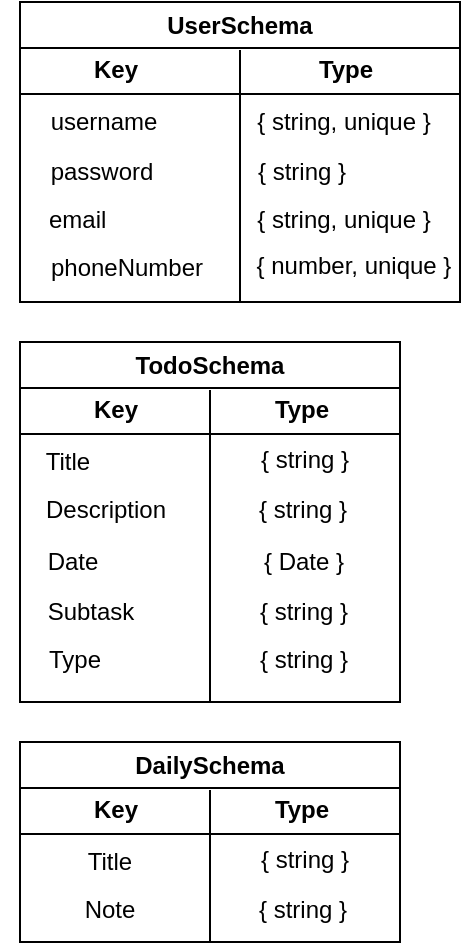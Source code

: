 <mxfile version="22.1.11" type="device">
  <diagram name="Halaman-1" id="bAcNlHUuaRhPM1Y8_Fqp">
    <mxGraphModel dx="1434" dy="780" grid="1" gridSize="10" guides="1" tooltips="1" connect="1" arrows="1" fold="1" page="1" pageScale="1" pageWidth="827" pageHeight="1169" math="0" shadow="0">
      <root>
        <mxCell id="0" />
        <mxCell id="1" parent="0" />
        <mxCell id="CKI3NZK49jf8R8d87ZoG-8" value="UserSchema" style="swimlane;whiteSpace=wrap;html=1;" vertex="1" parent="1">
          <mxGeometry x="10" y="10" width="220" height="150" as="geometry">
            <mxRectangle x="90" y="160" width="140" height="30" as="alternateBounds" />
          </mxGeometry>
        </mxCell>
        <mxCell id="CKI3NZK49jf8R8d87ZoG-4" value="username" style="text;html=1;strokeColor=none;fillColor=none;align=center;verticalAlign=middle;whiteSpace=wrap;rounded=0;" vertex="1" parent="CKI3NZK49jf8R8d87ZoG-8">
          <mxGeometry x="-6" y="53" width="96" height="14" as="geometry" />
        </mxCell>
        <mxCell id="CKI3NZK49jf8R8d87ZoG-5" value="password" style="text;html=1;strokeColor=none;fillColor=none;align=center;verticalAlign=middle;whiteSpace=wrap;rounded=0;" vertex="1" parent="CKI3NZK49jf8R8d87ZoG-8">
          <mxGeometry x="16.88" y="78" width="48.25" height="14" as="geometry" />
        </mxCell>
        <mxCell id="CKI3NZK49jf8R8d87ZoG-6" value="email&amp;nbsp;" style="text;html=1;strokeColor=none;fillColor=none;align=center;verticalAlign=middle;whiteSpace=wrap;rounded=0;" vertex="1" parent="CKI3NZK49jf8R8d87ZoG-8">
          <mxGeometry x="15.0" y="102" width="31" height="14" as="geometry" />
        </mxCell>
        <mxCell id="CKI3NZK49jf8R8d87ZoG-72" value="&lt;b&gt;Key&lt;/b&gt;" style="text;html=1;strokeColor=none;fillColor=none;align=center;verticalAlign=middle;whiteSpace=wrap;rounded=0;" vertex="1" parent="CKI3NZK49jf8R8d87ZoG-8">
          <mxGeometry x="18" y="27" width="60" height="14" as="geometry" />
        </mxCell>
        <mxCell id="CKI3NZK49jf8R8d87ZoG-73" value="" style="endArrow=none;html=1;rounded=0;exitX=0.5;exitY=1;exitDx=0;exitDy=0;" edge="1" parent="CKI3NZK49jf8R8d87ZoG-8" source="CKI3NZK49jf8R8d87ZoG-8">
          <mxGeometry width="50" height="50" relative="1" as="geometry">
            <mxPoint x="99.58" y="174" as="sourcePoint" />
            <mxPoint x="110" y="24" as="targetPoint" />
          </mxGeometry>
        </mxCell>
        <mxCell id="CKI3NZK49jf8R8d87ZoG-74" value="" style="endArrow=none;html=1;rounded=0;" edge="1" parent="CKI3NZK49jf8R8d87ZoG-8">
          <mxGeometry width="50" height="50" relative="1" as="geometry">
            <mxPoint y="46" as="sourcePoint" />
            <mxPoint x="100" y="46" as="targetPoint" />
          </mxGeometry>
        </mxCell>
        <mxCell id="CKI3NZK49jf8R8d87ZoG-76" value="" style="endArrow=none;html=1;rounded=0;" edge="1" parent="CKI3NZK49jf8R8d87ZoG-8">
          <mxGeometry width="50" height="50" relative="1" as="geometry">
            <mxPoint x="100" y="46" as="sourcePoint" />
            <mxPoint x="220" y="46" as="targetPoint" />
          </mxGeometry>
        </mxCell>
        <mxCell id="CKI3NZK49jf8R8d87ZoG-77" value="phoneNumber" style="text;html=1;strokeColor=none;fillColor=none;align=center;verticalAlign=middle;whiteSpace=wrap;rounded=0;" vertex="1" parent="CKI3NZK49jf8R8d87ZoG-8">
          <mxGeometry x="8.5" y="126" width="88.5" height="14" as="geometry" />
        </mxCell>
        <mxCell id="CKI3NZK49jf8R8d87ZoG-78" value="{ string, unique }" style="text;html=1;strokeColor=none;fillColor=none;align=center;verticalAlign=middle;whiteSpace=wrap;rounded=0;" vertex="1" parent="CKI3NZK49jf8R8d87ZoG-8">
          <mxGeometry x="114" y="53" width="96" height="14" as="geometry" />
        </mxCell>
        <mxCell id="CKI3NZK49jf8R8d87ZoG-79" value="{ string }" style="text;html=1;strokeColor=none;fillColor=none;align=center;verticalAlign=middle;whiteSpace=wrap;rounded=0;" vertex="1" parent="CKI3NZK49jf8R8d87ZoG-8">
          <mxGeometry x="93" y="78" width="96" height="14" as="geometry" />
        </mxCell>
        <mxCell id="CKI3NZK49jf8R8d87ZoG-80" value="{ string, unique }" style="text;html=1;strokeColor=none;fillColor=none;align=center;verticalAlign=middle;whiteSpace=wrap;rounded=0;" vertex="1" parent="CKI3NZK49jf8R8d87ZoG-8">
          <mxGeometry x="114" y="102" width="96" height="14" as="geometry" />
        </mxCell>
        <mxCell id="CKI3NZK49jf8R8d87ZoG-75" value="&lt;b&gt;Type&lt;/b&gt;" style="text;html=1;strokeColor=none;fillColor=none;align=center;verticalAlign=middle;whiteSpace=wrap;rounded=0;" vertex="1" parent="1">
          <mxGeometry x="143" y="37" width="60" height="14" as="geometry" />
        </mxCell>
        <mxCell id="CKI3NZK49jf8R8d87ZoG-81" value="{ number, unique }" style="text;html=1;strokeColor=none;fillColor=none;align=center;verticalAlign=middle;whiteSpace=wrap;rounded=0;" vertex="1" parent="1">
          <mxGeometry x="127" y="135" width="100" height="14" as="geometry" />
        </mxCell>
        <mxCell id="CKI3NZK49jf8R8d87ZoG-99" value="TodoSchema" style="swimlane;whiteSpace=wrap;html=1;" vertex="1" parent="1">
          <mxGeometry x="10" y="180" width="190" height="180" as="geometry">
            <mxRectangle x="90" y="160" width="140" height="30" as="alternateBounds" />
          </mxGeometry>
        </mxCell>
        <mxCell id="CKI3NZK49jf8R8d87ZoG-100" value="Title" style="text;html=1;strokeColor=none;fillColor=none;align=center;verticalAlign=middle;whiteSpace=wrap;rounded=0;" vertex="1" parent="CKI3NZK49jf8R8d87ZoG-99">
          <mxGeometry x="-4" y="53" width="56" height="14" as="geometry" />
        </mxCell>
        <mxCell id="CKI3NZK49jf8R8d87ZoG-101" value="Description" style="text;html=1;strokeColor=none;fillColor=none;align=center;verticalAlign=middle;whiteSpace=wrap;rounded=0;" vertex="1" parent="CKI3NZK49jf8R8d87ZoG-99">
          <mxGeometry x="18.88" y="77" width="48.25" height="14" as="geometry" />
        </mxCell>
        <mxCell id="CKI3NZK49jf8R8d87ZoG-103" value="&lt;b&gt;Key&lt;/b&gt;" style="text;html=1;strokeColor=none;fillColor=none;align=center;verticalAlign=middle;whiteSpace=wrap;rounded=0;" vertex="1" parent="CKI3NZK49jf8R8d87ZoG-99">
          <mxGeometry x="18" y="27" width="60" height="14" as="geometry" />
        </mxCell>
        <mxCell id="CKI3NZK49jf8R8d87ZoG-104" value="" style="endArrow=none;html=1;rounded=0;exitX=0.5;exitY=1;exitDx=0;exitDy=0;" edge="1" parent="CKI3NZK49jf8R8d87ZoG-99" source="CKI3NZK49jf8R8d87ZoG-99">
          <mxGeometry width="50" height="50" relative="1" as="geometry">
            <mxPoint x="99.58" y="174" as="sourcePoint" />
            <mxPoint x="95" y="24" as="targetPoint" />
          </mxGeometry>
        </mxCell>
        <mxCell id="CKI3NZK49jf8R8d87ZoG-105" value="" style="endArrow=none;html=1;rounded=0;" edge="1" parent="CKI3NZK49jf8R8d87ZoG-99">
          <mxGeometry width="50" height="50" relative="1" as="geometry">
            <mxPoint y="46" as="sourcePoint" />
            <mxPoint x="100" y="46" as="targetPoint" />
          </mxGeometry>
        </mxCell>
        <mxCell id="CKI3NZK49jf8R8d87ZoG-106" value="" style="endArrow=none;html=1;rounded=0;" edge="1" parent="CKI3NZK49jf8R8d87ZoG-99">
          <mxGeometry width="50" height="50" relative="1" as="geometry">
            <mxPoint x="100" y="46" as="sourcePoint" />
            <mxPoint x="190" y="46" as="targetPoint" />
          </mxGeometry>
        </mxCell>
        <mxCell id="CKI3NZK49jf8R8d87ZoG-107" value="Date" style="text;html=1;strokeColor=none;fillColor=none;align=center;verticalAlign=middle;whiteSpace=wrap;rounded=0;" vertex="1" parent="CKI3NZK49jf8R8d87ZoG-99">
          <mxGeometry x="7" y="103" width="39" height="14" as="geometry" />
        </mxCell>
        <mxCell id="CKI3NZK49jf8R8d87ZoG-108" value="{ string }" style="text;html=1;strokeColor=none;fillColor=none;align=center;verticalAlign=middle;whiteSpace=wrap;rounded=0;" vertex="1" parent="CKI3NZK49jf8R8d87ZoG-99">
          <mxGeometry x="115" y="52" width="55" height="14" as="geometry" />
        </mxCell>
        <mxCell id="CKI3NZK49jf8R8d87ZoG-109" value="{ string }" style="text;html=1;strokeColor=none;fillColor=none;align=center;verticalAlign=middle;whiteSpace=wrap;rounded=0;" vertex="1" parent="CKI3NZK49jf8R8d87ZoG-99">
          <mxGeometry x="114" y="77" width="55" height="14" as="geometry" />
        </mxCell>
        <mxCell id="CKI3NZK49jf8R8d87ZoG-113" value="Subtask" style="text;html=1;strokeColor=none;fillColor=none;align=center;verticalAlign=middle;whiteSpace=wrap;rounded=0;" vertex="1" parent="CKI3NZK49jf8R8d87ZoG-99">
          <mxGeometry x="-9.25" y="128" width="88.5" height="14" as="geometry" />
        </mxCell>
        <mxCell id="CKI3NZK49jf8R8d87ZoG-134" value="Type" style="text;html=1;strokeColor=none;fillColor=none;align=center;verticalAlign=middle;whiteSpace=wrap;rounded=0;" vertex="1" parent="CKI3NZK49jf8R8d87ZoG-99">
          <mxGeometry x="7.75" y="152" width="39.25" height="14" as="geometry" />
        </mxCell>
        <mxCell id="CKI3NZK49jf8R8d87ZoG-135" value="{ string }" style="text;html=1;strokeColor=none;fillColor=none;align=center;verticalAlign=middle;whiteSpace=wrap;rounded=0;" vertex="1" parent="CKI3NZK49jf8R8d87ZoG-99">
          <mxGeometry x="93.5" y="152" width="96" height="14" as="geometry" />
        </mxCell>
        <mxCell id="CKI3NZK49jf8R8d87ZoG-111" value="&lt;b&gt;Type&lt;/b&gt;" style="text;html=1;strokeColor=none;fillColor=none;align=center;verticalAlign=middle;whiteSpace=wrap;rounded=0;" vertex="1" parent="1">
          <mxGeometry x="121" y="207" width="60" height="14" as="geometry" />
        </mxCell>
        <mxCell id="CKI3NZK49jf8R8d87ZoG-112" value="{ Date }" style="text;html=1;strokeColor=none;fillColor=none;align=center;verticalAlign=middle;whiteSpace=wrap;rounded=0;" vertex="1" parent="1">
          <mxGeometry x="126" y="283" width="52" height="14" as="geometry" />
        </mxCell>
        <mxCell id="CKI3NZK49jf8R8d87ZoG-115" value="{ string }" style="text;html=1;strokeColor=none;fillColor=none;align=center;verticalAlign=middle;whiteSpace=wrap;rounded=0;" vertex="1" parent="1">
          <mxGeometry x="104" y="308" width="96" height="14" as="geometry" />
        </mxCell>
        <mxCell id="CKI3NZK49jf8R8d87ZoG-116" value="DailySchema" style="swimlane;whiteSpace=wrap;html=1;" vertex="1" parent="1">
          <mxGeometry x="10" y="380" width="190" height="100" as="geometry">
            <mxRectangle x="90" y="160" width="140" height="30" as="alternateBounds" />
          </mxGeometry>
        </mxCell>
        <mxCell id="CKI3NZK49jf8R8d87ZoG-117" value="Title" style="text;html=1;strokeColor=none;fillColor=none;align=center;verticalAlign=middle;whiteSpace=wrap;rounded=0;" vertex="1" parent="CKI3NZK49jf8R8d87ZoG-116">
          <mxGeometry x="17" y="53" width="56" height="14" as="geometry" />
        </mxCell>
        <mxCell id="CKI3NZK49jf8R8d87ZoG-120" value="&lt;b&gt;Key&lt;/b&gt;" style="text;html=1;strokeColor=none;fillColor=none;align=center;verticalAlign=middle;whiteSpace=wrap;rounded=0;" vertex="1" parent="CKI3NZK49jf8R8d87ZoG-116">
          <mxGeometry x="18" y="27" width="60" height="14" as="geometry" />
        </mxCell>
        <mxCell id="CKI3NZK49jf8R8d87ZoG-121" value="" style="endArrow=none;html=1;rounded=0;exitX=0.5;exitY=1;exitDx=0;exitDy=0;" edge="1" parent="CKI3NZK49jf8R8d87ZoG-116" source="CKI3NZK49jf8R8d87ZoG-116">
          <mxGeometry width="50" height="50" relative="1" as="geometry">
            <mxPoint x="99.58" y="174" as="sourcePoint" />
            <mxPoint x="95" y="24" as="targetPoint" />
          </mxGeometry>
        </mxCell>
        <mxCell id="CKI3NZK49jf8R8d87ZoG-122" value="" style="endArrow=none;html=1;rounded=0;" edge="1" parent="CKI3NZK49jf8R8d87ZoG-116">
          <mxGeometry width="50" height="50" relative="1" as="geometry">
            <mxPoint y="46" as="sourcePoint" />
            <mxPoint x="100" y="46" as="targetPoint" />
          </mxGeometry>
        </mxCell>
        <mxCell id="CKI3NZK49jf8R8d87ZoG-123" value="" style="endArrow=none;html=1;rounded=0;" edge="1" parent="CKI3NZK49jf8R8d87ZoG-116">
          <mxGeometry width="50" height="50" relative="1" as="geometry">
            <mxPoint x="100" y="46" as="sourcePoint" />
            <mxPoint x="190" y="46" as="targetPoint" />
          </mxGeometry>
        </mxCell>
        <mxCell id="CKI3NZK49jf8R8d87ZoG-125" value="{ string }" style="text;html=1;strokeColor=none;fillColor=none;align=center;verticalAlign=middle;whiteSpace=wrap;rounded=0;" vertex="1" parent="CKI3NZK49jf8R8d87ZoG-116">
          <mxGeometry x="115" y="52" width="55" height="14" as="geometry" />
        </mxCell>
        <mxCell id="CKI3NZK49jf8R8d87ZoG-126" value="{ string }" style="text;html=1;strokeColor=none;fillColor=none;align=center;verticalAlign=middle;whiteSpace=wrap;rounded=0;" vertex="1" parent="CKI3NZK49jf8R8d87ZoG-116">
          <mxGeometry x="114" y="77" width="55" height="14" as="geometry" />
        </mxCell>
        <mxCell id="CKI3NZK49jf8R8d87ZoG-129" value="&lt;b&gt;Type&lt;/b&gt;" style="text;html=1;strokeColor=none;fillColor=none;align=center;verticalAlign=middle;whiteSpace=wrap;rounded=0;" vertex="1" parent="1">
          <mxGeometry x="121" y="407" width="60" height="14" as="geometry" />
        </mxCell>
        <mxCell id="CKI3NZK49jf8R8d87ZoG-118" value="Note" style="text;html=1;strokeColor=none;fillColor=none;align=center;verticalAlign=middle;whiteSpace=wrap;rounded=0;" vertex="1" parent="1">
          <mxGeometry x="40.88" y="457" width="28.12" height="14" as="geometry" />
        </mxCell>
      </root>
    </mxGraphModel>
  </diagram>
</mxfile>
